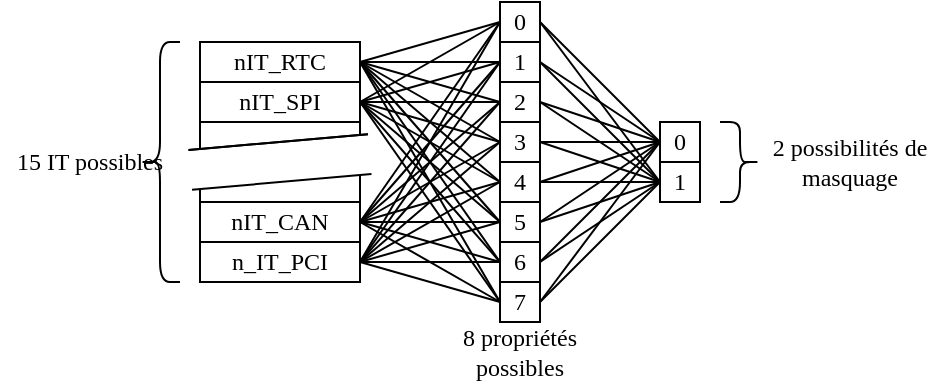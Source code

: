 <mxfile version="20.8.5" type="device"><diagram id="Q_4KC7UtJOUXeLqZtlet" name="Page-1"><mxGraphModel dx="1510" dy="350" grid="1" gridSize="10" guides="1" tooltips="1" connect="1" arrows="1" fold="1" page="1" pageScale="1" pageWidth="827" pageHeight="1169" math="0" shadow="0"><root><mxCell id="0"/><mxCell id="1" parent="0"/><mxCell id="iM-O3-r8a5km8GbdOlIH-6" value="&lt;font face=&quot;Verdana&quot;&gt;nIT_CAN&lt;/font&gt;" style="rounded=0;whiteSpace=wrap;html=1;" vertex="1" parent="1"><mxGeometry x="40" y="160" width="80" height="20" as="geometry"/></mxCell><mxCell id="iM-O3-r8a5km8GbdOlIH-1" value="&lt;font face=&quot;Verdana&quot;&gt;nIT_RTC&lt;/font&gt;" style="rounded=0;whiteSpace=wrap;html=1;" vertex="1" parent="1"><mxGeometry x="40" y="80" width="80" height="20" as="geometry"/></mxCell><mxCell id="iM-O3-r8a5km8GbdOlIH-2" value="&lt;font face=&quot;Verdana&quot;&gt;nIT_SPI&lt;/font&gt;" style="rounded=0;whiteSpace=wrap;html=1;" vertex="1" parent="1"><mxGeometry x="40" y="100" width="80" height="20" as="geometry"/></mxCell><mxCell id="iM-O3-r8a5km8GbdOlIH-3" value="" style="rounded=0;whiteSpace=wrap;html=1;" vertex="1" parent="1"><mxGeometry x="40" y="120" width="80" height="20" as="geometry"/></mxCell><mxCell id="iM-O3-r8a5km8GbdOlIH-4" value="" style="rounded=0;whiteSpace=wrap;html=1;" vertex="1" parent="1"><mxGeometry x="40" y="140" width="80" height="20" as="geometry"/></mxCell><mxCell id="iM-O3-r8a5km8GbdOlIH-5" value="" style="rounded=0;whiteSpace=wrap;html=1;rotation=-5;strokeColor=none;" vertex="1" parent="1"><mxGeometry x="34.96" y="130.01" width="90.08" height="20" as="geometry"/></mxCell><mxCell id="iM-O3-r8a5km8GbdOlIH-7" value="" style="endArrow=none;html=1;rounded=0;exitX=0;exitY=1;exitDx=0;exitDy=0;entryX=1;entryY=1;entryDx=0;entryDy=0;" edge="1" parent="1" source="iM-O3-r8a5km8GbdOlIH-5" target="iM-O3-r8a5km8GbdOlIH-5"><mxGeometry width="50" height="50" relative="1" as="geometry"><mxPoint x="70" y="270" as="sourcePoint"/><mxPoint x="120" y="220" as="targetPoint"/></mxGeometry></mxCell><mxCell id="iM-O3-r8a5km8GbdOlIH-8" value="" style="endArrow=none;html=1;rounded=0;exitX=0;exitY=0;exitDx=0;exitDy=0;entryX=1;entryY=0;entryDx=0;entryDy=0;startArrow=none;" edge="1" parent="1" source="iM-O3-r8a5km8GbdOlIH-5" target="iM-O3-r8a5km8GbdOlIH-5"><mxGeometry width="50" height="50" relative="1" as="geometry"><mxPoint x="80.002" y="239.999" as="sourcePoint"/><mxPoint x="188.331" y="220.897" as="targetPoint"/></mxGeometry></mxCell><mxCell id="iM-O3-r8a5km8GbdOlIH-10" value="" style="endArrow=none;html=1;rounded=0;exitX=0;exitY=0;exitDx=0;exitDy=0;entryX=1;entryY=0;entryDx=0;entryDy=0;" edge="1" parent="1" source="iM-O3-r8a5km8GbdOlIH-5" target="iM-O3-r8a5km8GbdOlIH-5"><mxGeometry width="50" height="50" relative="1" as="geometry"><mxPoint x="24.099" y="199.703" as="sourcePoint"/><mxPoint x="132.428" y="180.601" as="targetPoint"/></mxGeometry></mxCell><mxCell id="iM-O3-r8a5km8GbdOlIH-9" value="&lt;font face=&quot;Verdana&quot;&gt;n_IT_PCI&lt;/font&gt;" style="rounded=0;whiteSpace=wrap;html=1;" vertex="1" parent="1"><mxGeometry x="40" y="180" width="80" height="20" as="geometry"/></mxCell><mxCell id="iM-O3-r8a5km8GbdOlIH-11" value="0" style="rounded=0;whiteSpace=wrap;html=1;fontFamily=Verdana;direction=south;" vertex="1" parent="1"><mxGeometry x="190" y="60" width="20" height="20" as="geometry"/></mxCell><mxCell id="iM-O3-r8a5km8GbdOlIH-12" value="1" style="rounded=0;whiteSpace=wrap;html=1;fontFamily=Verdana;direction=south;" vertex="1" parent="1"><mxGeometry x="190" y="80" width="20" height="20" as="geometry"/></mxCell><mxCell id="iM-O3-r8a5km8GbdOlIH-13" value="3" style="rounded=0;whiteSpace=wrap;html=1;fontFamily=Verdana;direction=south;" vertex="1" parent="1"><mxGeometry x="190" y="120" width="20" height="20" as="geometry"/></mxCell><mxCell id="iM-O3-r8a5km8GbdOlIH-14" value="2" style="rounded=0;whiteSpace=wrap;html=1;fontFamily=Verdana;direction=south;" vertex="1" parent="1"><mxGeometry x="190" y="100" width="20" height="20" as="geometry"/></mxCell><mxCell id="iM-O3-r8a5km8GbdOlIH-15" value="4" style="rounded=0;whiteSpace=wrap;html=1;fontFamily=Verdana;direction=south;" vertex="1" parent="1"><mxGeometry x="190" y="140" width="20" height="20" as="geometry"/></mxCell><mxCell id="iM-O3-r8a5km8GbdOlIH-16" value="5" style="rounded=0;whiteSpace=wrap;html=1;fontFamily=Verdana;direction=south;" vertex="1" parent="1"><mxGeometry x="190" y="160" width="20" height="20" as="geometry"/></mxCell><mxCell id="iM-O3-r8a5km8GbdOlIH-17" value="6" style="rounded=0;whiteSpace=wrap;html=1;fontFamily=Verdana;direction=south;" vertex="1" parent="1"><mxGeometry x="190" y="180" width="20" height="20" as="geometry"/></mxCell><mxCell id="iM-O3-r8a5km8GbdOlIH-18" value="7" style="rounded=0;whiteSpace=wrap;html=1;fontFamily=Verdana;direction=south;" vertex="1" parent="1"><mxGeometry x="190" y="200" width="20" height="20" as="geometry"/></mxCell><mxCell id="iM-O3-r8a5km8GbdOlIH-53" value="0" style="rounded=0;whiteSpace=wrap;html=1;fontFamily=Verdana;direction=south;" vertex="1" parent="1"><mxGeometry x="270" y="120" width="20" height="20" as="geometry"/></mxCell><mxCell id="iM-O3-r8a5km8GbdOlIH-54" value="1" style="rounded=0;whiteSpace=wrap;html=1;fontFamily=Verdana;direction=south;" vertex="1" parent="1"><mxGeometry x="270" y="140" width="20" height="20" as="geometry"/></mxCell><mxCell id="iM-O3-r8a5km8GbdOlIH-59" value="" style="endArrow=none;html=1;rounded=0;fontFamily=Verdana;endFill=0;entryX=0.5;entryY=1;entryDx=0;entryDy=0;" edge="1" parent="1" target="iM-O3-r8a5km8GbdOlIH-11"><mxGeometry width="50" height="50" relative="1" as="geometry"><mxPoint x="120" y="90" as="sourcePoint"/><mxPoint x="170" y="40" as="targetPoint"/></mxGeometry></mxCell><mxCell id="iM-O3-r8a5km8GbdOlIH-60" value="" style="endArrow=none;html=1;rounded=0;fontFamily=Verdana;endFill=0;entryX=0.5;entryY=1;entryDx=0;entryDy=0;" edge="1" parent="1" target="iM-O3-r8a5km8GbdOlIH-12"><mxGeometry width="50" height="50" relative="1" as="geometry"><mxPoint x="120" y="90" as="sourcePoint"/><mxPoint x="190" y="70" as="targetPoint"/></mxGeometry></mxCell><mxCell id="iM-O3-r8a5km8GbdOlIH-61" value="" style="endArrow=none;html=1;rounded=0;fontFamily=Verdana;endFill=0;entryX=0.5;entryY=1;entryDx=0;entryDy=0;" edge="1" parent="1" target="iM-O3-r8a5km8GbdOlIH-11"><mxGeometry width="50" height="50" relative="1" as="geometry"><mxPoint x="120" y="110" as="sourcePoint"/><mxPoint x="190" y="90" as="targetPoint"/></mxGeometry></mxCell><mxCell id="iM-O3-r8a5km8GbdOlIH-62" value="" style="endArrow=none;html=1;rounded=0;fontFamily=Verdana;" edge="1" parent="1"><mxGeometry width="50" height="50" relative="1" as="geometry"><mxPoint x="120" y="170" as="sourcePoint"/><mxPoint x="190" y="70" as="targetPoint"/></mxGeometry></mxCell><mxCell id="iM-O3-r8a5km8GbdOlIH-65" value="" style="endArrow=none;html=1;rounded=0;fontFamily=Verdana;endFill=0;entryX=0.5;entryY=1;entryDx=0;entryDy=0;" edge="1" parent="1"><mxGeometry width="50" height="50" relative="1" as="geometry"><mxPoint x="120.0" y="110" as="sourcePoint"/><mxPoint x="190" y="90" as="targetPoint"/></mxGeometry></mxCell><mxCell id="iM-O3-r8a5km8GbdOlIH-66" value="" style="endArrow=none;html=1;rounded=0;fontFamily=Verdana;endFill=0;" edge="1" parent="1"><mxGeometry width="50" height="50" relative="1" as="geometry"><mxPoint x="120.0" y="190" as="sourcePoint"/><mxPoint x="190" y="70" as="targetPoint"/></mxGeometry></mxCell><mxCell id="iM-O3-r8a5km8GbdOlIH-67" value="" style="endArrow=none;html=1;rounded=0;fontFamily=Verdana;endFill=0;" edge="1" parent="1"><mxGeometry width="50" height="50" relative="1" as="geometry"><mxPoint x="120.0" y="170" as="sourcePoint"/><mxPoint x="190" y="90" as="targetPoint"/></mxGeometry></mxCell><mxCell id="iM-O3-r8a5km8GbdOlIH-68" value="" style="endArrow=none;html=1;rounded=0;fontFamily=Verdana;endFill=0;" edge="1" parent="1"><mxGeometry width="50" height="50" relative="1" as="geometry"><mxPoint x="120.0" y="190" as="sourcePoint"/><mxPoint x="190" y="90" as="targetPoint"/></mxGeometry></mxCell><mxCell id="iM-O3-r8a5km8GbdOlIH-69" value="" style="endArrow=none;html=1;rounded=0;fontFamily=Verdana;exitX=1;exitY=0.5;exitDx=0;exitDy=0;entryX=0.5;entryY=1;entryDx=0;entryDy=0;" edge="1" parent="1" source="iM-O3-r8a5km8GbdOlIH-1" target="iM-O3-r8a5km8GbdOlIH-14"><mxGeometry width="50" height="50" relative="1" as="geometry"><mxPoint x="130" y="80" as="sourcePoint"/><mxPoint x="180" y="30" as="targetPoint"/></mxGeometry></mxCell><mxCell id="iM-O3-r8a5km8GbdOlIH-70" value="" style="endArrow=none;html=1;rounded=0;fontFamily=Verdana;endFill=0;entryX=0.5;entryY=1;entryDx=0;entryDy=0;" edge="1" parent="1" target="iM-O3-r8a5km8GbdOlIH-14"><mxGeometry width="50" height="50" relative="1" as="geometry"><mxPoint x="120.0" y="110" as="sourcePoint"/><mxPoint x="190" y="90" as="targetPoint"/></mxGeometry></mxCell><mxCell id="iM-O3-r8a5km8GbdOlIH-71" value="" style="endArrow=none;html=1;rounded=0;fontFamily=Verdana;endFill=0;entryX=0.5;entryY=1;entryDx=0;entryDy=0;" edge="1" parent="1" target="iM-O3-r8a5km8GbdOlIH-14"><mxGeometry width="50" height="50" relative="1" as="geometry"><mxPoint x="120.0" y="170" as="sourcePoint"/><mxPoint x="190" y="150" as="targetPoint"/></mxGeometry></mxCell><mxCell id="iM-O3-r8a5km8GbdOlIH-72" value="" style="endArrow=none;html=1;rounded=0;fontFamily=Verdana;endFill=0;" edge="1" parent="1"><mxGeometry width="50" height="50" relative="1" as="geometry"><mxPoint x="120.0" y="190" as="sourcePoint"/><mxPoint x="190" y="110" as="targetPoint"/></mxGeometry></mxCell><mxCell id="iM-O3-r8a5km8GbdOlIH-73" value="" style="endArrow=none;html=1;rounded=0;fontFamily=Verdana;endFill=0;entryX=0.5;entryY=1;entryDx=0;entryDy=0;" edge="1" parent="1" target="iM-O3-r8a5km8GbdOlIH-13"><mxGeometry width="50" height="50" relative="1" as="geometry"><mxPoint x="120.0" y="90" as="sourcePoint"/><mxPoint x="190" y="70" as="targetPoint"/></mxGeometry></mxCell><mxCell id="iM-O3-r8a5km8GbdOlIH-74" value="" style="endArrow=none;html=1;rounded=0;fontFamily=Verdana;endFill=0;entryX=0.5;entryY=1;entryDx=0;entryDy=0;" edge="1" parent="1" target="iM-O3-r8a5km8GbdOlIH-15"><mxGeometry width="50" height="50" relative="1" as="geometry"><mxPoint x="120.0" y="110" as="sourcePoint"/><mxPoint x="190" y="90" as="targetPoint"/></mxGeometry></mxCell><mxCell id="iM-O3-r8a5km8GbdOlIH-76" value="" style="endArrow=none;html=1;rounded=0;fontFamily=Verdana;endFill=0;entryX=0.5;entryY=1;entryDx=0;entryDy=0;" edge="1" parent="1" target="iM-O3-r8a5km8GbdOlIH-15"><mxGeometry width="50" height="50" relative="1" as="geometry"><mxPoint x="120.0" y="90" as="sourcePoint"/><mxPoint x="190" y="70" as="targetPoint"/></mxGeometry></mxCell><mxCell id="iM-O3-r8a5km8GbdOlIH-77" value="" style="endArrow=none;html=1;rounded=0;fontFamily=Verdana;endFill=0;entryX=0.5;entryY=1;entryDx=0;entryDy=0;" edge="1" parent="1" target="iM-O3-r8a5km8GbdOlIH-16"><mxGeometry width="50" height="50" relative="1" as="geometry"><mxPoint x="120.0" y="90" as="sourcePoint"/><mxPoint x="190" y="70" as="targetPoint"/></mxGeometry></mxCell><mxCell id="iM-O3-r8a5km8GbdOlIH-78" value="" style="endArrow=none;html=1;rounded=0;fontFamily=Verdana;endFill=0;entryX=0.5;entryY=1;entryDx=0;entryDy=0;" edge="1" parent="1" target="iM-O3-r8a5km8GbdOlIH-17"><mxGeometry width="50" height="50" relative="1" as="geometry"><mxPoint x="120.0" y="90" as="sourcePoint"/><mxPoint x="190" y="70" as="targetPoint"/></mxGeometry></mxCell><mxCell id="iM-O3-r8a5km8GbdOlIH-79" value="" style="endArrow=none;html=1;rounded=0;fontFamily=Verdana;endFill=0;entryX=0.5;entryY=1;entryDx=0;entryDy=0;" edge="1" parent="1" target="iM-O3-r8a5km8GbdOlIH-18"><mxGeometry width="50" height="50" relative="1" as="geometry"><mxPoint x="120.0" y="90" as="sourcePoint"/><mxPoint x="190" y="190" as="targetPoint"/></mxGeometry></mxCell><mxCell id="iM-O3-r8a5km8GbdOlIH-80" value="" style="endArrow=none;html=1;rounded=0;fontFamily=Verdana;endFill=0;" edge="1" parent="1"><mxGeometry width="50" height="50" relative="1" as="geometry"><mxPoint x="120.0" y="110" as="sourcePoint"/><mxPoint x="190" y="130" as="targetPoint"/></mxGeometry></mxCell><mxCell id="iM-O3-r8a5km8GbdOlIH-81" value="" style="endArrow=none;html=1;rounded=0;fontFamily=Verdana;endFill=0;entryX=0.5;entryY=1;entryDx=0;entryDy=0;exitX=1;exitY=0.5;exitDx=0;exitDy=0;" edge="1" parent="1" source="iM-O3-r8a5km8GbdOlIH-2" target="iM-O3-r8a5km8GbdOlIH-16"><mxGeometry width="50" height="50" relative="1" as="geometry"><mxPoint x="150.0" y="120" as="sourcePoint"/><mxPoint x="220" y="220" as="targetPoint"/></mxGeometry></mxCell><mxCell id="iM-O3-r8a5km8GbdOlIH-82" value="" style="endArrow=none;html=1;rounded=0;fontFamily=Verdana;endFill=0;entryX=1;entryY=0.5;entryDx=0;entryDy=0;exitX=0.5;exitY=1;exitDx=0;exitDy=0;" edge="1" parent="1" source="iM-O3-r8a5km8GbdOlIH-17" target="iM-O3-r8a5km8GbdOlIH-2"><mxGeometry width="50" height="50" relative="1" as="geometry"><mxPoint x="160.0" y="130" as="sourcePoint"/><mxPoint x="230" y="230" as="targetPoint"/></mxGeometry></mxCell><mxCell id="iM-O3-r8a5km8GbdOlIH-83" value="" style="endArrow=none;html=1;rounded=0;fontFamily=Verdana;endFill=0;entryX=0.5;entryY=1;entryDx=0;entryDy=0;" edge="1" parent="1"><mxGeometry width="50" height="50" relative="1" as="geometry"><mxPoint x="120.0" y="110" as="sourcePoint"/><mxPoint x="190" y="210" as="targetPoint"/></mxGeometry></mxCell><mxCell id="iM-O3-r8a5km8GbdOlIH-84" value="" style="endArrow=none;html=1;rounded=0;fontFamily=Verdana;entryX=0.5;entryY=1;entryDx=0;entryDy=0;" edge="1" parent="1" target="iM-O3-r8a5km8GbdOlIH-13"><mxGeometry width="50" height="50" relative="1" as="geometry"><mxPoint x="120" y="170" as="sourcePoint"/><mxPoint x="170" y="120" as="targetPoint"/></mxGeometry></mxCell><mxCell id="iM-O3-r8a5km8GbdOlIH-85" value="" style="endArrow=none;html=1;rounded=0;fontFamily=Verdana;entryX=0.5;entryY=1;entryDx=0;entryDy=0;" edge="1" parent="1" target="iM-O3-r8a5km8GbdOlIH-15"><mxGeometry width="50" height="50" relative="1" as="geometry"><mxPoint x="120" y="170" as="sourcePoint"/><mxPoint x="190" y="130" as="targetPoint"/></mxGeometry></mxCell><mxCell id="iM-O3-r8a5km8GbdOlIH-86" value="" style="endArrow=none;html=1;rounded=0;fontFamily=Verdana;entryX=0.5;entryY=1;entryDx=0;entryDy=0;" edge="1" parent="1" target="iM-O3-r8a5km8GbdOlIH-16"><mxGeometry width="50" height="50" relative="1" as="geometry"><mxPoint x="120" y="170" as="sourcePoint"/><mxPoint x="190" y="130" as="targetPoint"/></mxGeometry></mxCell><mxCell id="iM-O3-r8a5km8GbdOlIH-87" value="" style="endArrow=none;html=1;rounded=0;fontFamily=Verdana;entryX=0.5;entryY=1;entryDx=0;entryDy=0;" edge="1" parent="1" target="iM-O3-r8a5km8GbdOlIH-17"><mxGeometry width="50" height="50" relative="1" as="geometry"><mxPoint x="120" y="170" as="sourcePoint"/><mxPoint x="190" y="130" as="targetPoint"/></mxGeometry></mxCell><mxCell id="iM-O3-r8a5km8GbdOlIH-88" value="" style="endArrow=none;html=1;rounded=0;fontFamily=Verdana;" edge="1" parent="1"><mxGeometry width="50" height="50" relative="1" as="geometry"><mxPoint x="120" y="170" as="sourcePoint"/><mxPoint x="190" y="210" as="targetPoint"/></mxGeometry></mxCell><mxCell id="iM-O3-r8a5km8GbdOlIH-89" value="" style="endArrow=none;html=1;rounded=0;fontFamily=Verdana;entryX=0.5;entryY=1;entryDx=0;entryDy=0;" edge="1" parent="1" target="iM-O3-r8a5km8GbdOlIH-13"><mxGeometry width="50" height="50" relative="1" as="geometry"><mxPoint x="120" y="190" as="sourcePoint"/><mxPoint x="170" y="140" as="targetPoint"/></mxGeometry></mxCell><mxCell id="iM-O3-r8a5km8GbdOlIH-90" value="" style="endArrow=none;html=1;rounded=0;fontFamily=Verdana;entryX=0.5;entryY=1;entryDx=0;entryDy=0;" edge="1" parent="1"><mxGeometry width="50" height="50" relative="1" as="geometry"><mxPoint x="120" y="190" as="sourcePoint"/><mxPoint x="190" y="150" as="targetPoint"/></mxGeometry></mxCell><mxCell id="iM-O3-r8a5km8GbdOlIH-91" value="" style="endArrow=none;html=1;rounded=0;fontFamily=Verdana;" edge="1" parent="1"><mxGeometry width="50" height="50" relative="1" as="geometry"><mxPoint x="120" y="190" as="sourcePoint"/><mxPoint x="190" y="170" as="targetPoint"/></mxGeometry></mxCell><mxCell id="iM-O3-r8a5km8GbdOlIH-92" value="" style="endArrow=none;html=1;rounded=0;fontFamily=Verdana;entryX=0.5;entryY=1;entryDx=0;entryDy=0;exitX=1;exitY=0.5;exitDx=0;exitDy=0;" edge="1" parent="1" source="iM-O3-r8a5km8GbdOlIH-9" target="iM-O3-r8a5km8GbdOlIH-17"><mxGeometry width="50" height="50" relative="1" as="geometry"><mxPoint x="190" y="240" as="sourcePoint"/><mxPoint x="260" y="200" as="targetPoint"/></mxGeometry></mxCell><mxCell id="iM-O3-r8a5km8GbdOlIH-93" value="" style="endArrow=none;html=1;rounded=0;fontFamily=Verdana;entryX=0.5;entryY=1;entryDx=0;entryDy=0;" edge="1" parent="1" target="iM-O3-r8a5km8GbdOlIH-18"><mxGeometry width="50" height="50" relative="1" as="geometry"><mxPoint x="120" y="190" as="sourcePoint"/><mxPoint x="190" y="150" as="targetPoint"/></mxGeometry></mxCell><mxCell id="iM-O3-r8a5km8GbdOlIH-95" value="" style="shape=curlyBracket;whiteSpace=wrap;html=1;rounded=1;labelPosition=left;verticalLabelPosition=middle;align=right;verticalAlign=middle;fontFamily=Verdana;fontSize=100;" vertex="1" parent="1"><mxGeometry x="10" y="80" width="20" height="120" as="geometry"/></mxCell><mxCell id="iM-O3-r8a5km8GbdOlIH-98" value="8 propriétés possibles" style="text;html=1;strokeColor=none;fillColor=none;align=center;verticalAlign=middle;whiteSpace=wrap;rounded=0;fontFamily=Verdana;fontSize=12;" vertex="1" parent="1"><mxGeometry x="155" y="220" width="90" height="30" as="geometry"/></mxCell><mxCell id="iM-O3-r8a5km8GbdOlIH-99" value="15 IT possibles" style="text;html=1;strokeColor=none;fillColor=none;align=center;verticalAlign=middle;whiteSpace=wrap;rounded=0;fontFamily=Verdana;fontSize=12;" vertex="1" parent="1"><mxGeometry x="-60" y="125" width="90" height="30" as="geometry"/></mxCell><mxCell id="iM-O3-r8a5km8GbdOlIH-100" value="2 possibilités de masquage" style="text;html=1;strokeColor=none;fillColor=none;align=center;verticalAlign=middle;whiteSpace=wrap;rounded=0;fontFamily=Verdana;fontSize=12;" vertex="1" parent="1"><mxGeometry x="320" y="125.01" width="90" height="30" as="geometry"/></mxCell><mxCell id="iM-O3-r8a5km8GbdOlIH-101" value="" style="shape=curlyBracket;whiteSpace=wrap;html=1;rounded=1;labelPosition=left;verticalLabelPosition=middle;align=right;verticalAlign=middle;fontFamily=Verdana;fontSize=100;direction=west;" vertex="1" parent="1"><mxGeometry x="300" y="120" width="20" height="40" as="geometry"/></mxCell><mxCell id="iM-O3-r8a5km8GbdOlIH-102" value="" style="endArrow=none;html=1;rounded=0;fontFamily=Verdana;fontSize=12;entryX=0.5;entryY=1;entryDx=0;entryDy=0;exitX=0.5;exitY=0;exitDx=0;exitDy=0;" edge="1" parent="1" source="iM-O3-r8a5km8GbdOlIH-11" target="iM-O3-r8a5km8GbdOlIH-53"><mxGeometry width="50" height="50" relative="1" as="geometry"><mxPoint x="220" y="160" as="sourcePoint"/><mxPoint x="270" y="110" as="targetPoint"/></mxGeometry></mxCell><mxCell id="iM-O3-r8a5km8GbdOlIH-103" value="" style="endArrow=none;html=1;rounded=0;fontFamily=Verdana;fontSize=12;exitX=0.5;exitY=0;exitDx=0;exitDy=0;" edge="1" parent="1" source="iM-O3-r8a5km8GbdOlIH-12"><mxGeometry width="50" height="50" relative="1" as="geometry"><mxPoint x="220" y="180" as="sourcePoint"/><mxPoint x="270" y="130" as="targetPoint"/></mxGeometry></mxCell><mxCell id="iM-O3-r8a5km8GbdOlIH-104" value="" style="endArrow=none;html=1;rounded=0;fontFamily=Verdana;fontSize=12;exitX=0.5;exitY=0;exitDx=0;exitDy=0;" edge="1" parent="1" source="iM-O3-r8a5km8GbdOlIH-14"><mxGeometry width="50" height="50" relative="1" as="geometry"><mxPoint x="220" y="180" as="sourcePoint"/><mxPoint x="270" y="130" as="targetPoint"/></mxGeometry></mxCell><mxCell id="iM-O3-r8a5km8GbdOlIH-105" value="" style="endArrow=none;html=1;rounded=0;fontFamily=Verdana;fontSize=12;exitX=0.5;exitY=0;exitDx=0;exitDy=0;" edge="1" parent="1" source="iM-O3-r8a5km8GbdOlIH-13"><mxGeometry width="50" height="50" relative="1" as="geometry"><mxPoint x="220" y="180" as="sourcePoint"/><mxPoint x="270" y="130" as="targetPoint"/></mxGeometry></mxCell><mxCell id="iM-O3-r8a5km8GbdOlIH-106" value="" style="endArrow=none;html=1;rounded=0;fontFamily=Verdana;fontSize=12;exitX=0.5;exitY=0;exitDx=0;exitDy=0;" edge="1" parent="1" source="iM-O3-r8a5km8GbdOlIH-15"><mxGeometry width="50" height="50" relative="1" as="geometry"><mxPoint x="220" y="180.01" as="sourcePoint"/><mxPoint x="270" y="130.01" as="targetPoint"/></mxGeometry></mxCell><mxCell id="iM-O3-r8a5km8GbdOlIH-107" value="" style="endArrow=none;html=1;rounded=0;fontFamily=Verdana;fontSize=12;exitX=0.5;exitY=0;exitDx=0;exitDy=0;" edge="1" parent="1" source="iM-O3-r8a5km8GbdOlIH-16"><mxGeometry width="50" height="50" relative="1" as="geometry"><mxPoint x="220" y="180.01" as="sourcePoint"/><mxPoint x="270" y="130.01" as="targetPoint"/></mxGeometry></mxCell><mxCell id="iM-O3-r8a5km8GbdOlIH-108" value="" style="endArrow=none;html=1;rounded=0;fontFamily=Verdana;fontSize=12;exitX=0.5;exitY=0;exitDx=0;exitDy=0;" edge="1" parent="1" source="iM-O3-r8a5km8GbdOlIH-17"><mxGeometry width="50" height="50" relative="1" as="geometry"><mxPoint x="220" y="180.01" as="sourcePoint"/><mxPoint x="270" y="130.01" as="targetPoint"/></mxGeometry></mxCell><mxCell id="iM-O3-r8a5km8GbdOlIH-109" value="" style="endArrow=none;html=1;rounded=0;fontFamily=Verdana;fontSize=12;exitX=0.5;exitY=0;exitDx=0;exitDy=0;" edge="1" parent="1" source="iM-O3-r8a5km8GbdOlIH-18"><mxGeometry width="50" height="50" relative="1" as="geometry"><mxPoint x="220" y="180.01" as="sourcePoint"/><mxPoint x="270" y="130.01" as="targetPoint"/></mxGeometry></mxCell><mxCell id="iM-O3-r8a5km8GbdOlIH-110" value="" style="endArrow=none;html=1;rounded=0;fontFamily=Verdana;fontSize=12;exitX=0.5;exitY=0;exitDx=0;exitDy=0;" edge="1" parent="1" source="iM-O3-r8a5km8GbdOlIH-11"><mxGeometry width="50" height="50" relative="1" as="geometry"><mxPoint x="220" y="200" as="sourcePoint"/><mxPoint x="270" y="150" as="targetPoint"/></mxGeometry></mxCell><mxCell id="iM-O3-r8a5km8GbdOlIH-111" value="" style="endArrow=none;html=1;rounded=0;fontFamily=Verdana;fontSize=12;exitX=0.5;exitY=0;exitDx=0;exitDy=0;" edge="1" parent="1" source="iM-O3-r8a5km8GbdOlIH-12"><mxGeometry width="50" height="50" relative="1" as="geometry"><mxPoint x="220" y="200" as="sourcePoint"/><mxPoint x="270" y="150" as="targetPoint"/></mxGeometry></mxCell><mxCell id="iM-O3-r8a5km8GbdOlIH-112" value="" style="endArrow=none;html=1;rounded=0;fontFamily=Verdana;fontSize=12;exitX=0.5;exitY=0;exitDx=0;exitDy=0;" edge="1" parent="1" source="iM-O3-r8a5km8GbdOlIH-14"><mxGeometry width="50" height="50" relative="1" as="geometry"><mxPoint x="220" y="200.01" as="sourcePoint"/><mxPoint x="270" y="150.01" as="targetPoint"/></mxGeometry></mxCell><mxCell id="iM-O3-r8a5km8GbdOlIH-113" value="" style="endArrow=none;html=1;rounded=0;fontFamily=Verdana;fontSize=12;exitX=0.5;exitY=0;exitDx=0;exitDy=0;" edge="1" parent="1" source="iM-O3-r8a5km8GbdOlIH-13"><mxGeometry width="50" height="50" relative="1" as="geometry"><mxPoint x="220" y="200.01" as="sourcePoint"/><mxPoint x="270" y="150.01" as="targetPoint"/></mxGeometry></mxCell><mxCell id="iM-O3-r8a5km8GbdOlIH-114" value="" style="endArrow=none;html=1;rounded=0;fontFamily=Verdana;fontSize=12;" edge="1" parent="1"><mxGeometry width="50" height="50" relative="1" as="geometry"><mxPoint x="210" y="150" as="sourcePoint"/><mxPoint x="270" y="150.01" as="targetPoint"/></mxGeometry></mxCell><mxCell id="iM-O3-r8a5km8GbdOlIH-115" value="" style="endArrow=none;html=1;rounded=0;fontFamily=Verdana;fontSize=12;exitX=0.5;exitY=0;exitDx=0;exitDy=0;" edge="1" parent="1" source="iM-O3-r8a5km8GbdOlIH-16"><mxGeometry width="50" height="50" relative="1" as="geometry"><mxPoint x="220" y="200" as="sourcePoint"/><mxPoint x="270" y="150" as="targetPoint"/></mxGeometry></mxCell><mxCell id="iM-O3-r8a5km8GbdOlIH-116" value="" style="endArrow=none;html=1;rounded=0;fontFamily=Verdana;fontSize=12;exitX=0.5;exitY=0;exitDx=0;exitDy=0;" edge="1" parent="1" source="iM-O3-r8a5km8GbdOlIH-17"><mxGeometry width="50" height="50" relative="1" as="geometry"><mxPoint x="220" y="200" as="sourcePoint"/><mxPoint x="270" y="150" as="targetPoint"/></mxGeometry></mxCell><mxCell id="iM-O3-r8a5km8GbdOlIH-117" value="" style="endArrow=none;html=1;rounded=0;fontFamily=Verdana;fontSize=12;exitX=0.5;exitY=0;exitDx=0;exitDy=0;" edge="1" parent="1" source="iM-O3-r8a5km8GbdOlIH-18"><mxGeometry width="50" height="50" relative="1" as="geometry"><mxPoint x="220" y="200.01" as="sourcePoint"/><mxPoint x="270" y="150.01" as="targetPoint"/></mxGeometry></mxCell></root></mxGraphModel></diagram></mxfile>